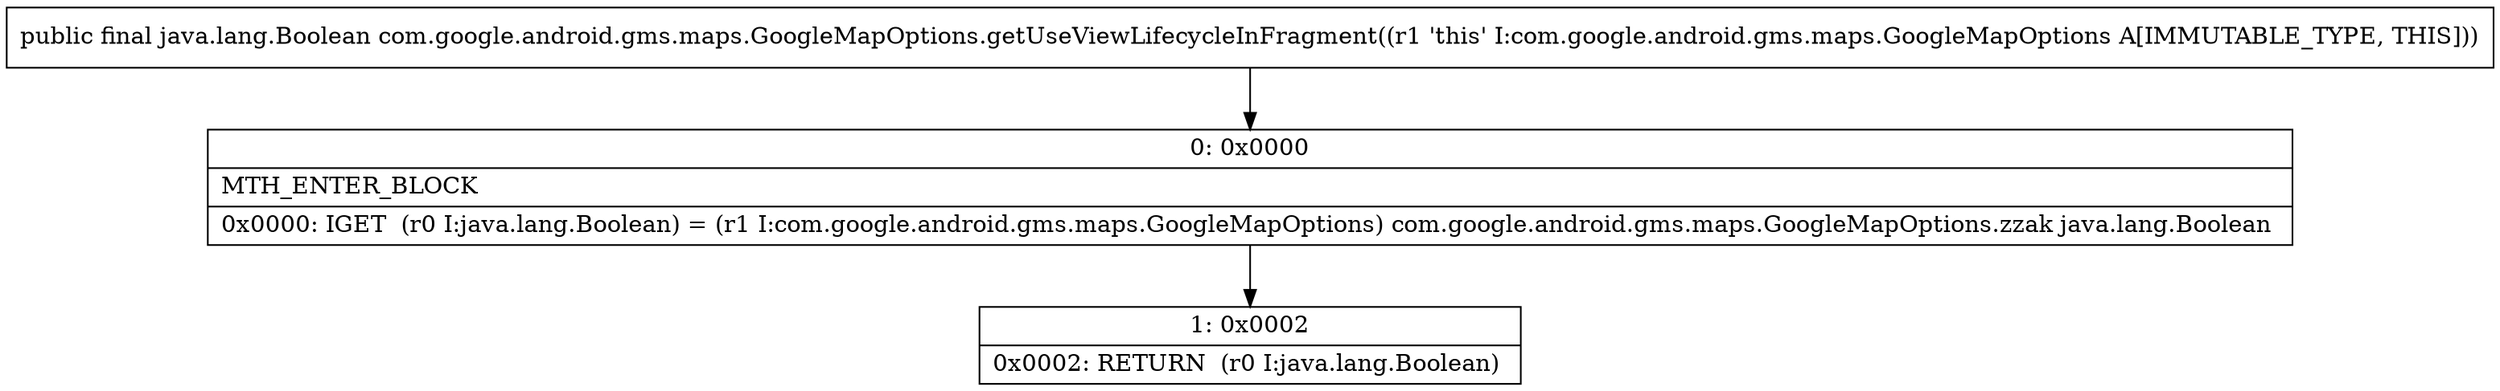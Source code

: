 digraph "CFG forcom.google.android.gms.maps.GoogleMapOptions.getUseViewLifecycleInFragment()Ljava\/lang\/Boolean;" {
Node_0 [shape=record,label="{0\:\ 0x0000|MTH_ENTER_BLOCK\l|0x0000: IGET  (r0 I:java.lang.Boolean) = (r1 I:com.google.android.gms.maps.GoogleMapOptions) com.google.android.gms.maps.GoogleMapOptions.zzak java.lang.Boolean \l}"];
Node_1 [shape=record,label="{1\:\ 0x0002|0x0002: RETURN  (r0 I:java.lang.Boolean) \l}"];
MethodNode[shape=record,label="{public final java.lang.Boolean com.google.android.gms.maps.GoogleMapOptions.getUseViewLifecycleInFragment((r1 'this' I:com.google.android.gms.maps.GoogleMapOptions A[IMMUTABLE_TYPE, THIS])) }"];
MethodNode -> Node_0;
Node_0 -> Node_1;
}

